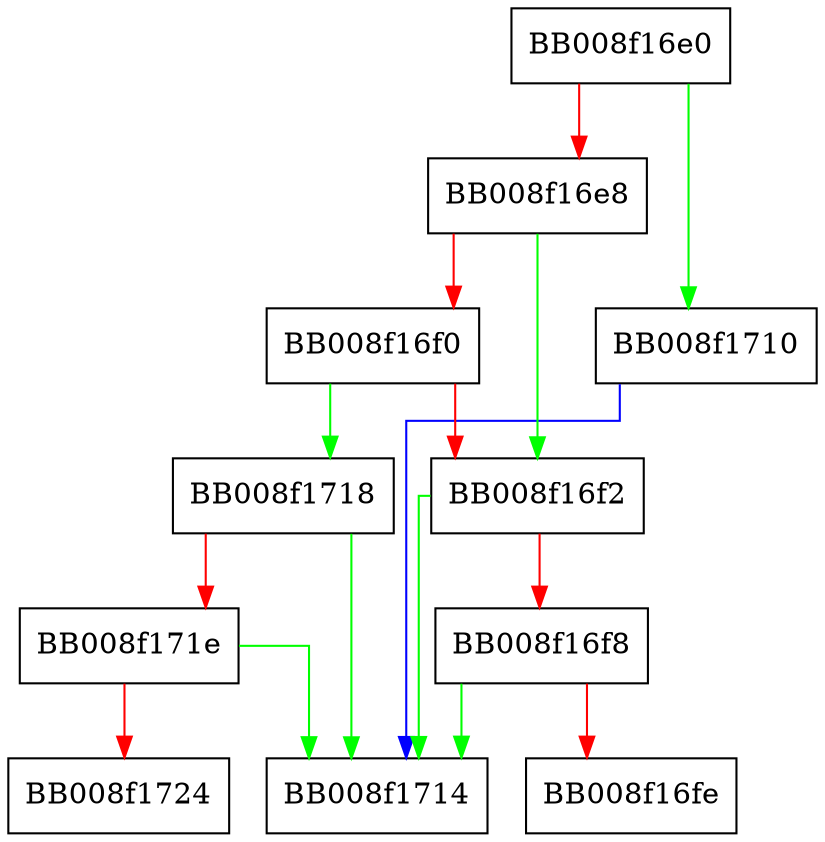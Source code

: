 digraph do_tunable_update_val {
  node [shape="box"];
  graph [splines=ortho];
  BB008f16e0 -> BB008f1710 [color="green"];
  BB008f16e0 -> BB008f16e8 [color="red"];
  BB008f16e8 -> BB008f16f2 [color="green"];
  BB008f16e8 -> BB008f16f0 [color="red"];
  BB008f16f0 -> BB008f1718 [color="green"];
  BB008f16f0 -> BB008f16f2 [color="red"];
  BB008f16f2 -> BB008f1714 [color="green"];
  BB008f16f2 -> BB008f16f8 [color="red"];
  BB008f16f8 -> BB008f1714 [color="green"];
  BB008f16f8 -> BB008f16fe [color="red"];
  BB008f1710 -> BB008f1714 [color="blue"];
  BB008f1718 -> BB008f1714 [color="green"];
  BB008f1718 -> BB008f171e [color="red"];
  BB008f171e -> BB008f1714 [color="green"];
  BB008f171e -> BB008f1724 [color="red"];
}